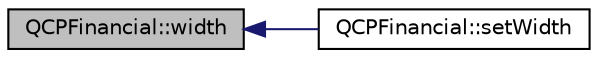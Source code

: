digraph "QCPFinancial::width"
{
  edge [fontname="Helvetica",fontsize="10",labelfontname="Helvetica",labelfontsize="10"];
  node [fontname="Helvetica",fontsize="10",shape=record];
  rankdir="LR";
  Node1 [label="QCPFinancial::width",height=0.2,width=0.4,color="black", fillcolor="grey75", style="filled", fontcolor="black"];
  Node1 -> Node2 [dir="back",color="midnightblue",fontsize="10",style="solid",fontname="Helvetica"];
  Node2 [label="QCPFinancial::setWidth",height=0.2,width=0.4,color="black", fillcolor="white", style="filled",URL="$class_q_c_p_financial.html#a99633f8bac86a61d534ae5eeb1a3068f"];
}
